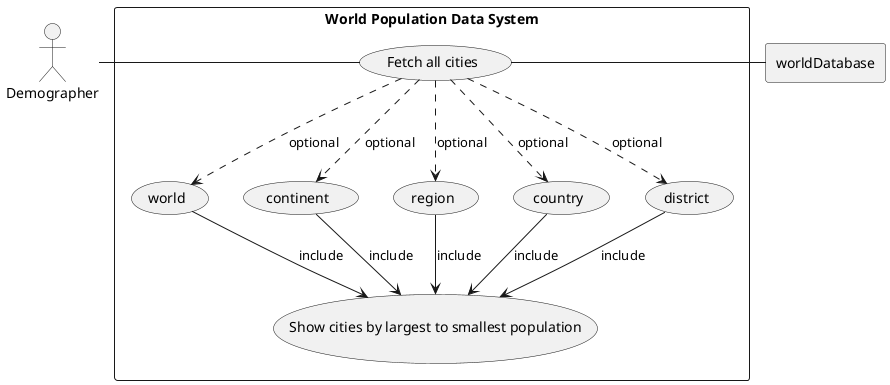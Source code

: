 @startuml
actor AL as "Demographer"

rectangle worldDatabase

rectangle "World Population Data System" {
	usecase UC6 as "Fetch all cities"
	usecase UC6.1 as "world"
	usecase UC6.2 as "continent"
	usecase UC6.3 as "region"
	usecase UC6.4 as "country"
	usecase UC6.5 as "district"

	usecase UCa as "Show cities by largest to smallest population"


AL - UC6
UC6 ..> UC6.1 : optional
    UC6.1 --> UCa : include
UC6 ..> UC6.2 : optional
    UC6.2 --> UCa : include
UC6 ..> UC6.3 : optional
    UC6.3 --> UCa : include
UC6 ..> UC6.4 : optional
    UC6.4 --> UCa : include
UC6 ..> UC6.5 : optional
    UC6.5 --> UCa : include

UC6 - worldDatabase
@enduml